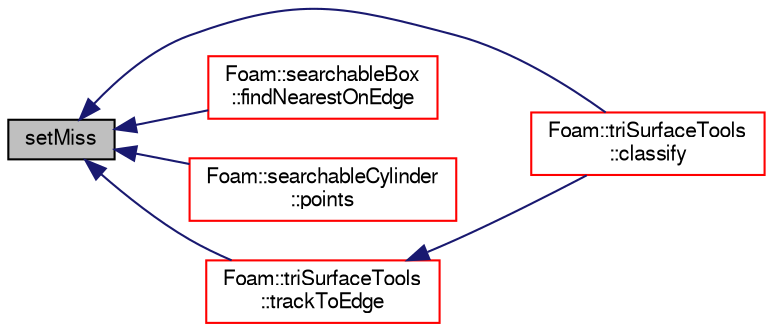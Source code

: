 digraph "setMiss"
{
  bgcolor="transparent";
  edge [fontname="FreeSans",fontsize="10",labelfontname="FreeSans",labelfontsize="10"];
  node [fontname="FreeSans",fontsize="10",shape=record];
  rankdir="LR";
  Node440 [label="setMiss",height=0.2,width=0.4,color="black", fillcolor="grey75", style="filled", fontcolor="black"];
  Node440 -> Node441 [dir="back",color="midnightblue",fontsize="10",style="solid",fontname="FreeSans"];
  Node441 [label="Foam::triSurfaceTools\l::classify",height=0.2,width=0.4,color="red",URL="$a25538.html#a6f0ceda49a3cd2fbd6ab9655fd370e03",tooltip="Test point on plane of triangle to see if on edge or point or inside. "];
  Node440 -> Node443 [dir="back",color="midnightblue",fontsize="10",style="solid",fontname="FreeSans"];
  Node443 [label="Foam::searchableBox\l::findNearestOnEdge",height=0.2,width=0.4,color="red",URL="$a25210.html#a945928aebbefd2d65c7cd3807020bb93",tooltip="Calculate nearest point on edge. "];
  Node440 -> Node446 [dir="back",color="midnightblue",fontsize="10",style="solid",fontname="FreeSans"];
  Node446 [label="Foam::searchableCylinder\l::points",height=0.2,width=0.4,color="red",URL="$a25214.html#affb7cf1209e1e3af9a19a21860268ee5",tooltip="Get the points that define the surface. "];
  Node440 -> Node448 [dir="back",color="midnightblue",fontsize="10",style="solid",fontname="FreeSans"];
  Node448 [label="Foam::triSurfaceTools\l::trackToEdge",height=0.2,width=0.4,color="red",URL="$a25538.html#a6d8fd04b37cd0ac3c45134c26f9ba40c",tooltip="Track on surface to get closer to point. "];
  Node448 -> Node441 [dir="back",color="midnightblue",fontsize="10",style="solid",fontname="FreeSans"];
}
